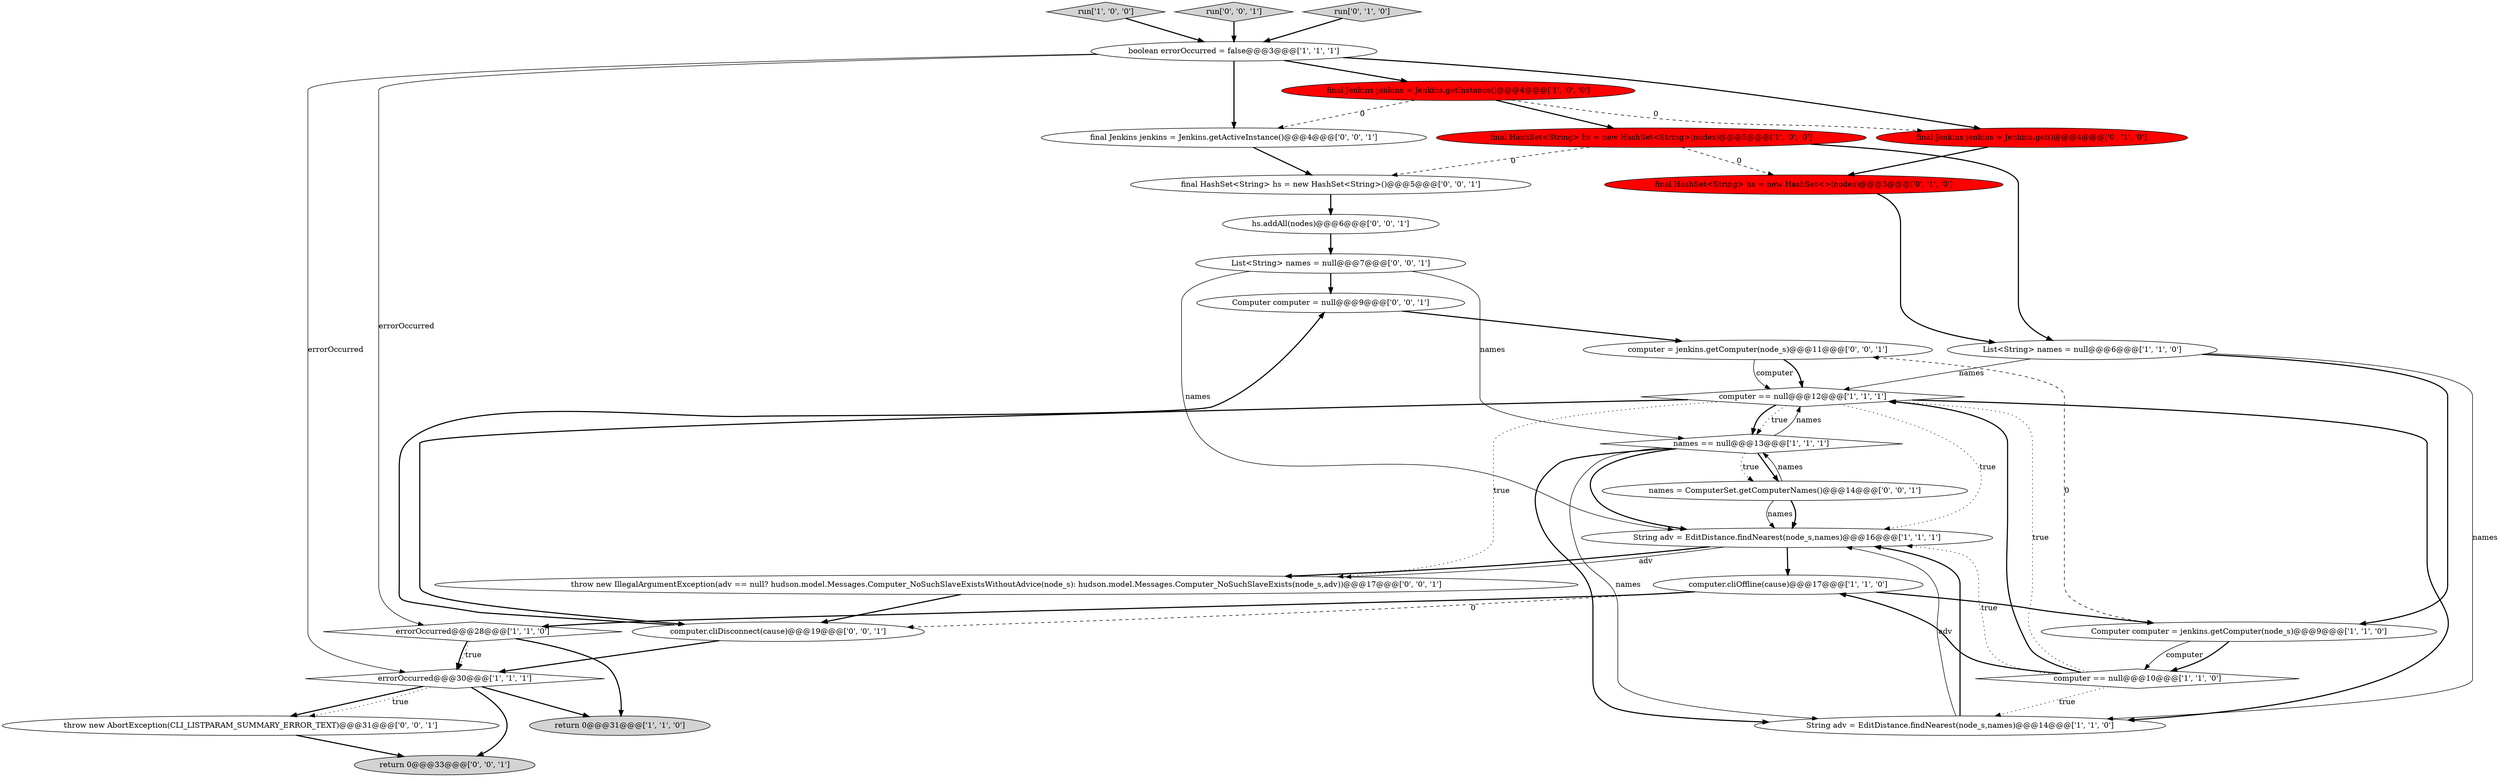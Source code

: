digraph {
20 [style = filled, label = "Computer computer = null@@@9@@@['0', '0', '1']", fillcolor = white, shape = ellipse image = "AAA0AAABBB3BBB"];
15 [style = filled, label = "final Jenkins jenkins = Jenkins.get()@@@4@@@['0', '1', '0']", fillcolor = red, shape = ellipse image = "AAA1AAABBB2BBB"];
9 [style = filled, label = "final HashSet<String> hs = new HashSet<String>(nodes)@@@5@@@['1', '0', '0']", fillcolor = red, shape = ellipse image = "AAA1AAABBB1BBB"];
12 [style = filled, label = "String adv = EditDistance.findNearest(node_s,names)@@@16@@@['1', '1', '1']", fillcolor = white, shape = ellipse image = "AAA0AAABBB1BBB"];
21 [style = filled, label = "List<String> names = null@@@7@@@['0', '0', '1']", fillcolor = white, shape = ellipse image = "AAA0AAABBB3BBB"];
24 [style = filled, label = "final HashSet<String> hs = new HashSet<String>()@@@5@@@['0', '0', '1']", fillcolor = white, shape = ellipse image = "AAA0AAABBB3BBB"];
0 [style = filled, label = "computer.cliOffline(cause)@@@17@@@['1', '1', '0']", fillcolor = white, shape = ellipse image = "AAA0AAABBB1BBB"];
8 [style = filled, label = "errorOccurred@@@30@@@['1', '1', '1']", fillcolor = white, shape = diamond image = "AAA0AAABBB1BBB"];
19 [style = filled, label = "hs.addAll(nodes)@@@6@@@['0', '0', '1']", fillcolor = white, shape = ellipse image = "AAA0AAABBB3BBB"];
10 [style = filled, label = "return 0@@@31@@@['1', '1', '0']", fillcolor = lightgray, shape = ellipse image = "AAA0AAABBB1BBB"];
23 [style = filled, label = "computer = jenkins.getComputer(node_s)@@@11@@@['0', '0', '1']", fillcolor = white, shape = ellipse image = "AAA0AAABBB3BBB"];
11 [style = filled, label = "boolean errorOccurred = false@@@3@@@['1', '1', '1']", fillcolor = white, shape = ellipse image = "AAA0AAABBB1BBB"];
7 [style = filled, label = "run['1', '0', '0']", fillcolor = lightgray, shape = diamond image = "AAA0AAABBB1BBB"];
13 [style = filled, label = "computer == null@@@10@@@['1', '1', '0']", fillcolor = white, shape = diamond image = "AAA0AAABBB1BBB"];
17 [style = filled, label = "final HashSet<String> hs = new HashSet<>(nodes)@@@5@@@['0', '1', '0']", fillcolor = red, shape = ellipse image = "AAA1AAABBB2BBB"];
27 [style = filled, label = "names = ComputerSet.getComputerNames()@@@14@@@['0', '0', '1']", fillcolor = white, shape = ellipse image = "AAA0AAABBB3BBB"];
14 [style = filled, label = "names == null@@@13@@@['1', '1', '1']", fillcolor = white, shape = diamond image = "AAA0AAABBB1BBB"];
28 [style = filled, label = "throw new IllegalArgumentException(adv == null? hudson.model.Messages.Computer_NoSuchSlaveExistsWithoutAdvice(node_s): hudson.model.Messages.Computer_NoSuchSlaveExists(node_s,adv))@@@17@@@['0', '0', '1']", fillcolor = white, shape = ellipse image = "AAA0AAABBB3BBB"];
3 [style = filled, label = "computer == null@@@12@@@['1', '1', '1']", fillcolor = white, shape = diamond image = "AAA0AAABBB1BBB"];
18 [style = filled, label = "final Jenkins jenkins = Jenkins.getActiveInstance()@@@4@@@['0', '0', '1']", fillcolor = white, shape = ellipse image = "AAA0AAABBB3BBB"];
6 [style = filled, label = "String adv = EditDistance.findNearest(node_s,names)@@@14@@@['1', '1', '0']", fillcolor = white, shape = ellipse image = "AAA0AAABBB1BBB"];
25 [style = filled, label = "run['0', '0', '1']", fillcolor = lightgray, shape = diamond image = "AAA0AAABBB3BBB"];
5 [style = filled, label = "errorOccurred@@@28@@@['1', '1', '0']", fillcolor = white, shape = diamond image = "AAA0AAABBB1BBB"];
1 [style = filled, label = "Computer computer = jenkins.getComputer(node_s)@@@9@@@['1', '1', '0']", fillcolor = white, shape = ellipse image = "AAA0AAABBB1BBB"];
4 [style = filled, label = "final Jenkins jenkins = Jenkins.getInstance()@@@4@@@['1', '0', '0']", fillcolor = red, shape = ellipse image = "AAA1AAABBB1BBB"];
16 [style = filled, label = "run['0', '1', '0']", fillcolor = lightgray, shape = diamond image = "AAA0AAABBB2BBB"];
26 [style = filled, label = "return 0@@@33@@@['0', '0', '1']", fillcolor = lightgray, shape = ellipse image = "AAA0AAABBB3BBB"];
29 [style = filled, label = "computer.cliDisconnect(cause)@@@19@@@['0', '0', '1']", fillcolor = white, shape = ellipse image = "AAA0AAABBB3BBB"];
2 [style = filled, label = "List<String> names = null@@@6@@@['1', '1', '0']", fillcolor = white, shape = ellipse image = "AAA0AAABBB1BBB"];
22 [style = filled, label = "throw new AbortException(CLI_LISTPARAM_SUMMARY_ERROR_TEXT)@@@31@@@['0', '0', '1']", fillcolor = white, shape = ellipse image = "AAA0AAABBB3BBB"];
13->6 [style = dotted, label="true"];
4->9 [style = bold, label=""];
5->10 [style = bold, label=""];
5->8 [style = bold, label=""];
8->10 [style = bold, label=""];
28->29 [style = bold, label=""];
29->8 [style = bold, label=""];
18->24 [style = bold, label=""];
7->11 [style = bold, label=""];
22->26 [style = bold, label=""];
16->11 [style = bold, label=""];
24->19 [style = bold, label=""];
12->28 [style = bold, label=""];
14->3 [style = solid, label="names"];
27->12 [style = bold, label=""];
13->3 [style = dotted, label="true"];
13->12 [style = dotted, label="true"];
9->24 [style = dashed, label="0"];
9->2 [style = bold, label=""];
2->6 [style = solid, label="names"];
1->13 [style = solid, label="computer"];
2->1 [style = bold, label=""];
3->14 [style = bold, label=""];
11->4 [style = bold, label=""];
11->8 [style = solid, label="errorOccurred"];
3->6 [style = bold, label=""];
27->14 [style = solid, label="names"];
3->28 [style = dotted, label="true"];
23->3 [style = bold, label=""];
21->12 [style = solid, label="names"];
4->18 [style = dashed, label="0"];
21->14 [style = solid, label="names"];
14->27 [style = dotted, label="true"];
12->0 [style = bold, label=""];
1->13 [style = bold, label=""];
11->18 [style = bold, label=""];
11->15 [style = bold, label=""];
3->14 [style = dotted, label="true"];
8->22 [style = bold, label=""];
29->20 [style = bold, label=""];
15->17 [style = bold, label=""];
21->20 [style = bold, label=""];
20->23 [style = bold, label=""];
13->3 [style = bold, label=""];
17->2 [style = bold, label=""];
25->11 [style = bold, label=""];
2->3 [style = solid, label="names"];
0->1 [style = bold, label=""];
6->12 [style = solid, label="adv"];
3->12 [style = dotted, label="true"];
14->12 [style = bold, label=""];
4->15 [style = dashed, label="0"];
23->3 [style = solid, label="computer"];
9->17 [style = dashed, label="0"];
11->5 [style = solid, label="errorOccurred"];
0->29 [style = dashed, label="0"];
8->22 [style = dotted, label="true"];
12->28 [style = solid, label="adv"];
19->21 [style = bold, label=""];
14->27 [style = bold, label=""];
27->12 [style = solid, label="names"];
5->8 [style = dotted, label="true"];
1->23 [style = dashed, label="0"];
14->6 [style = bold, label=""];
3->29 [style = bold, label=""];
0->5 [style = bold, label=""];
13->0 [style = bold, label=""];
14->6 [style = solid, label="names"];
8->26 [style = bold, label=""];
6->12 [style = bold, label=""];
}
